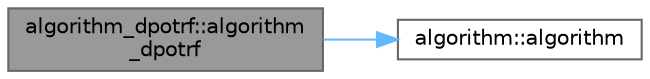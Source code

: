 digraph "algorithm_dpotrf::algorithm_dpotrf"
{
 // LATEX_PDF_SIZE
  bgcolor="transparent";
  edge [fontname=Helvetica,fontsize=10,labelfontname=Helvetica,labelfontsize=10];
  node [fontname=Helvetica,fontsize=10,shape=box,height=0.2,width=0.4];
  rankdir="LR";
  Node1 [id="Node000001",label="algorithm_dpotrf::algorithm\l_dpotrf",height=0.2,width=0.4,color="gray40", fillcolor="grey60", style="filled", fontcolor="black",tooltip=" "];
  Node1 -> Node2 [id="edge1_Node000001_Node000002",color="steelblue1",style="solid",tooltip=" "];
  Node2 [id="Node000002",label="algorithm::algorithm",height=0.2,width=0.4,color="grey40", fillcolor="white", style="filled",URL="$classalgorithm.html#a890afc122a0bb232f3d7ee94350800d9",tooltip=" "];
}
